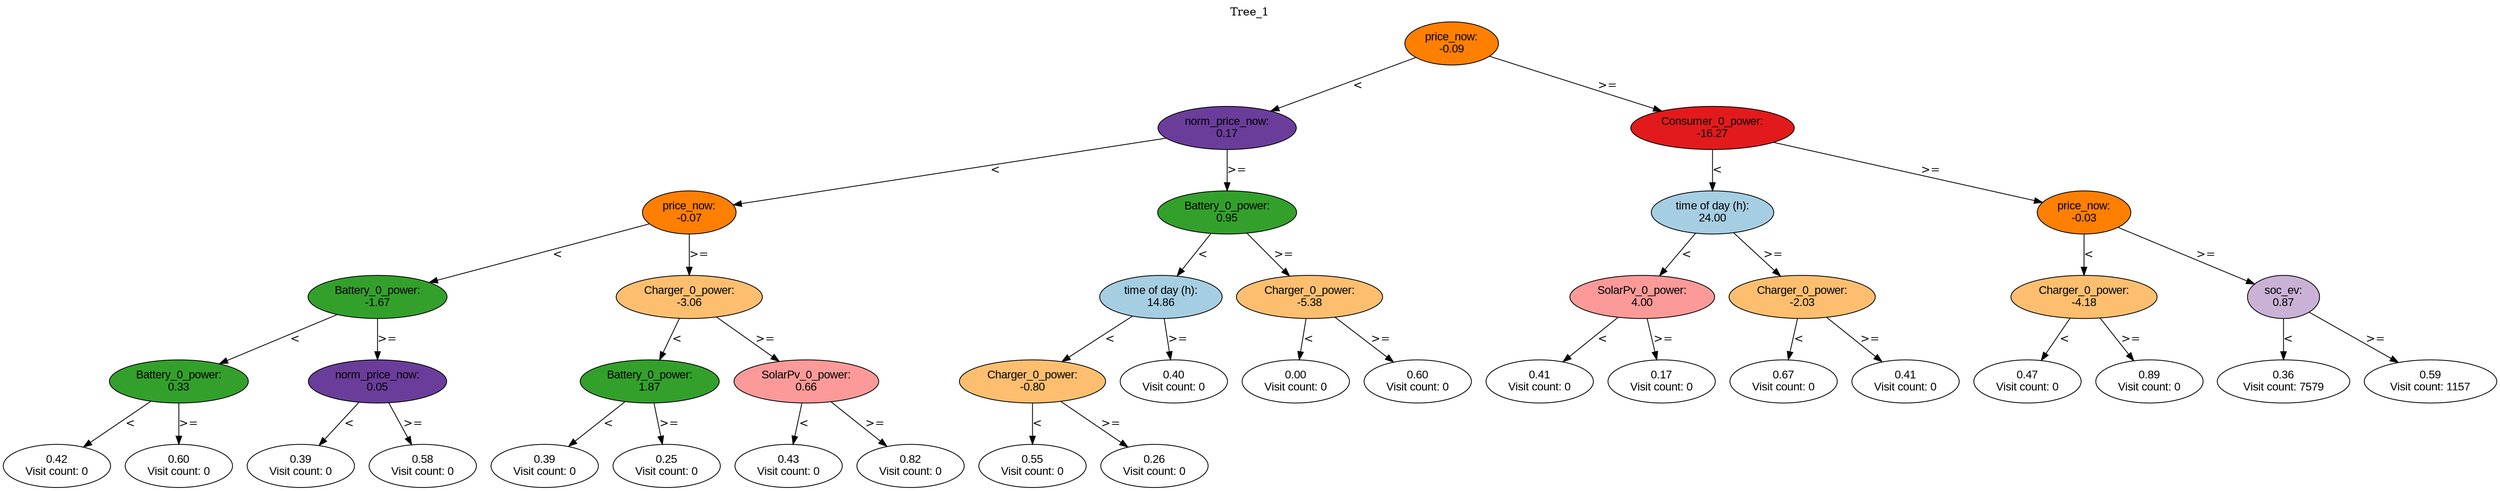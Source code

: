 digraph BST {
    node [fontname="Arial" style=filled colorscheme=paired12];
    0 [ label = "price_now:
-0.09" fillcolor=8];
    1 [ label = "norm_price_now:
0.17" fillcolor=10];
    2 [ label = "price_now:
-0.07" fillcolor=8];
    3 [ label = "Battery_0_power:
-1.67" fillcolor=4];
    4 [ label = "Battery_0_power:
0.33" fillcolor=4];
    5 [ label = "0.42
Visit count: 0" fillcolor=white];
    6 [ label = "0.60
Visit count: 0" fillcolor=white];
    7 [ label = "norm_price_now:
0.05" fillcolor=10];
    8 [ label = "0.39
Visit count: 0" fillcolor=white];
    9 [ label = "0.58
Visit count: 0" fillcolor=white];
    10 [ label = "Charger_0_power:
-3.06" fillcolor=7];
    11 [ label = "Battery_0_power:
1.87" fillcolor=4];
    12 [ label = "0.39
Visit count: 0" fillcolor=white];
    13 [ label = "0.25
Visit count: 0" fillcolor=white];
    14 [ label = "SolarPv_0_power:
0.66" fillcolor=5];
    15 [ label = "0.43
Visit count: 0" fillcolor=white];
    16 [ label = "0.82
Visit count: 0" fillcolor=white];
    17 [ label = "Battery_0_power:
0.95" fillcolor=4];
    18 [ label = "time of day (h):
14.86" fillcolor=1];
    19 [ label = "Charger_0_power:
-0.80" fillcolor=7];
    20 [ label = "0.55
Visit count: 0" fillcolor=white];
    21 [ label = "0.26
Visit count: 0" fillcolor=white];
    22 [ label = "0.40
Visit count: 0" fillcolor=white];
    23 [ label = "Charger_0_power:
-5.38" fillcolor=7];
    24 [ label = "0.00
Visit count: 0" fillcolor=white];
    25 [ label = "0.60
Visit count: 0" fillcolor=white];
    26 [ label = "Consumer_0_power:
-16.27" fillcolor=6];
    27 [ label = "time of day (h):
24.00" fillcolor=1];
    28 [ label = "SolarPv_0_power:
4.00" fillcolor=5];
    29 [ label = "0.41
Visit count: 0" fillcolor=white];
    30 [ label = "0.17
Visit count: 0" fillcolor=white];
    31 [ label = "Charger_0_power:
-2.03" fillcolor=7];
    32 [ label = "0.67
Visit count: 0" fillcolor=white];
    33 [ label = "0.41
Visit count: 0" fillcolor=white];
    34 [ label = "price_now:
-0.03" fillcolor=8];
    35 [ label = "Charger_0_power:
-4.18" fillcolor=7];
    36 [ label = "0.47
Visit count: 0" fillcolor=white];
    37 [ label = "0.89
Visit count: 0" fillcolor=white];
    38 [ label = "soc_ev:
0.87" fillcolor=9];
    39 [ label = "0.36
Visit count: 7579" fillcolor=white];
    40 [ label = "0.59
Visit count: 1157" fillcolor=white];

    0  -> 1[ label = "<"];
    0  -> 26[ label = ">="];
    1  -> 2[ label = "<"];
    1  -> 17[ label = ">="];
    2  -> 3[ label = "<"];
    2  -> 10[ label = ">="];
    3  -> 4[ label = "<"];
    3  -> 7[ label = ">="];
    4  -> 5[ label = "<"];
    4  -> 6[ label = ">="];
    7  -> 8[ label = "<"];
    7  -> 9[ label = ">="];
    10  -> 11[ label = "<"];
    10  -> 14[ label = ">="];
    11  -> 12[ label = "<"];
    11  -> 13[ label = ">="];
    14  -> 15[ label = "<"];
    14  -> 16[ label = ">="];
    17  -> 18[ label = "<"];
    17  -> 23[ label = ">="];
    18  -> 19[ label = "<"];
    18  -> 22[ label = ">="];
    19  -> 20[ label = "<"];
    19  -> 21[ label = ">="];
    23  -> 24[ label = "<"];
    23  -> 25[ label = ">="];
    26  -> 27[ label = "<"];
    26  -> 34[ label = ">="];
    27  -> 28[ label = "<"];
    27  -> 31[ label = ">="];
    28  -> 29[ label = "<"];
    28  -> 30[ label = ">="];
    31  -> 32[ label = "<"];
    31  -> 33[ label = ">="];
    34  -> 35[ label = "<"];
    34  -> 38[ label = ">="];
    35  -> 36[ label = "<"];
    35  -> 37[ label = ">="];
    38  -> 39[ label = "<"];
    38  -> 40[ label = ">="];

    labelloc="t";
    label="Tree_1";
}